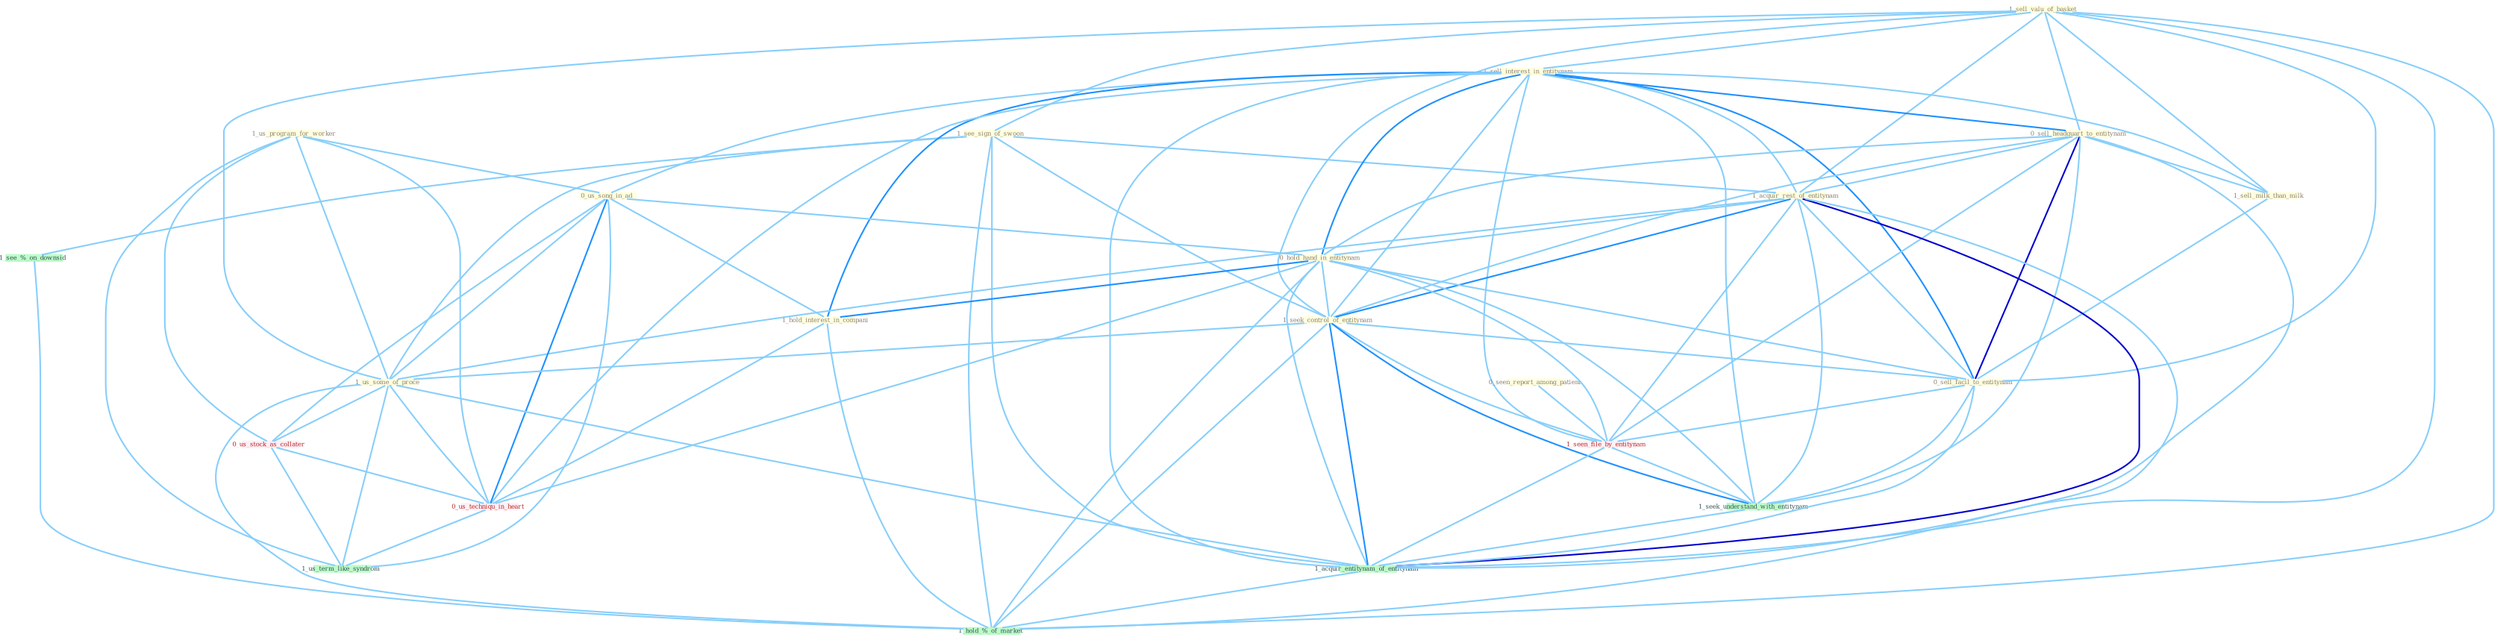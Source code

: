 Graph G{ 
    node
    [shape=polygon,style=filled,width=.5,height=.06,color="#BDFCC9",fixedsize=true,fontsize=4,
    fontcolor="#2f4f4f"];
    {node
    [color="#ffffe0", fontcolor="#8b7d6b"] "1_sell_valu_of_basket " "1_see_sign_of_swoon " "1_sell_interest_in_entitynam " "0_seen_report_among_patient " "0_sell_headquart_to_entitynam " "1_sell_milk_than_milk " "1_us_program_for_worker " "1_acquir_rest_of_entitynam " "0_us_song_in_ad " "0_hold_hand_in_entitynam " "1_seek_control_of_entitynam " "1_us_some_of_proce " "0_sell_facil_to_entitynam " "1_hold_interest_in_compani "}
{node [color="#fff0f5", fontcolor="#b22222"] "1_seen_file_by_entitynam " "0_us_stock_as_collater " "0_us_techniqu_in_heart "}
edge [color="#B0E2FF"];

	"1_sell_valu_of_basket " -- "1_see_sign_of_swoon " [w="1", color="#87cefa" ];
	"1_sell_valu_of_basket " -- "1_sell_interest_in_entitynam " [w="1", color="#87cefa" ];
	"1_sell_valu_of_basket " -- "0_sell_headquart_to_entitynam " [w="1", color="#87cefa" ];
	"1_sell_valu_of_basket " -- "1_sell_milk_than_milk " [w="1", color="#87cefa" ];
	"1_sell_valu_of_basket " -- "1_acquir_rest_of_entitynam " [w="1", color="#87cefa" ];
	"1_sell_valu_of_basket " -- "1_seek_control_of_entitynam " [w="1", color="#87cefa" ];
	"1_sell_valu_of_basket " -- "1_us_some_of_proce " [w="1", color="#87cefa" ];
	"1_sell_valu_of_basket " -- "0_sell_facil_to_entitynam " [w="1", color="#87cefa" ];
	"1_sell_valu_of_basket " -- "1_acquir_entitynam_of_entitynam " [w="1", color="#87cefa" ];
	"1_sell_valu_of_basket " -- "1_hold_%_of_market " [w="1", color="#87cefa" ];
	"1_see_sign_of_swoon " -- "1_acquir_rest_of_entitynam " [w="1", color="#87cefa" ];
	"1_see_sign_of_swoon " -- "1_seek_control_of_entitynam " [w="1", color="#87cefa" ];
	"1_see_sign_of_swoon " -- "1_us_some_of_proce " [w="1", color="#87cefa" ];
	"1_see_sign_of_swoon " -- "1_acquir_entitynam_of_entitynam " [w="1", color="#87cefa" ];
	"1_see_sign_of_swoon " -- "1_see_%_on_downsid " [w="1", color="#87cefa" ];
	"1_see_sign_of_swoon " -- "1_hold_%_of_market " [w="1", color="#87cefa" ];
	"1_sell_interest_in_entitynam " -- "0_sell_headquart_to_entitynam " [w="2", color="#1e90ff" , len=0.8];
	"1_sell_interest_in_entitynam " -- "1_sell_milk_than_milk " [w="1", color="#87cefa" ];
	"1_sell_interest_in_entitynam " -- "1_acquir_rest_of_entitynam " [w="1", color="#87cefa" ];
	"1_sell_interest_in_entitynam " -- "0_us_song_in_ad " [w="1", color="#87cefa" ];
	"1_sell_interest_in_entitynam " -- "0_hold_hand_in_entitynam " [w="2", color="#1e90ff" , len=0.8];
	"1_sell_interest_in_entitynam " -- "1_seek_control_of_entitynam " [w="1", color="#87cefa" ];
	"1_sell_interest_in_entitynam " -- "0_sell_facil_to_entitynam " [w="2", color="#1e90ff" , len=0.8];
	"1_sell_interest_in_entitynam " -- "1_hold_interest_in_compani " [w="2", color="#1e90ff" , len=0.8];
	"1_sell_interest_in_entitynam " -- "1_seen_file_by_entitynam " [w="1", color="#87cefa" ];
	"1_sell_interest_in_entitynam " -- "1_seek_understand_with_entitynam " [w="1", color="#87cefa" ];
	"1_sell_interest_in_entitynam " -- "1_acquir_entitynam_of_entitynam " [w="1", color="#87cefa" ];
	"1_sell_interest_in_entitynam " -- "0_us_techniqu_in_heart " [w="1", color="#87cefa" ];
	"0_seen_report_among_patient " -- "1_seen_file_by_entitynam " [w="1", color="#87cefa" ];
	"0_sell_headquart_to_entitynam " -- "1_sell_milk_than_milk " [w="1", color="#87cefa" ];
	"0_sell_headquart_to_entitynam " -- "1_acquir_rest_of_entitynam " [w="1", color="#87cefa" ];
	"0_sell_headquart_to_entitynam " -- "0_hold_hand_in_entitynam " [w="1", color="#87cefa" ];
	"0_sell_headquart_to_entitynam " -- "1_seek_control_of_entitynam " [w="1", color="#87cefa" ];
	"0_sell_headquart_to_entitynam " -- "0_sell_facil_to_entitynam " [w="3", color="#0000cd" , len=0.6];
	"0_sell_headquart_to_entitynam " -- "1_seen_file_by_entitynam " [w="1", color="#87cefa" ];
	"0_sell_headquart_to_entitynam " -- "1_seek_understand_with_entitynam " [w="1", color="#87cefa" ];
	"0_sell_headquart_to_entitynam " -- "1_acquir_entitynam_of_entitynam " [w="1", color="#87cefa" ];
	"1_sell_milk_than_milk " -- "0_sell_facil_to_entitynam " [w="1", color="#87cefa" ];
	"1_us_program_for_worker " -- "0_us_song_in_ad " [w="1", color="#87cefa" ];
	"1_us_program_for_worker " -- "1_us_some_of_proce " [w="1", color="#87cefa" ];
	"1_us_program_for_worker " -- "0_us_stock_as_collater " [w="1", color="#87cefa" ];
	"1_us_program_for_worker " -- "0_us_techniqu_in_heart " [w="1", color="#87cefa" ];
	"1_us_program_for_worker " -- "1_us_term_like_syndrom " [w="1", color="#87cefa" ];
	"1_acquir_rest_of_entitynam " -- "0_hold_hand_in_entitynam " [w="1", color="#87cefa" ];
	"1_acquir_rest_of_entitynam " -- "1_seek_control_of_entitynam " [w="2", color="#1e90ff" , len=0.8];
	"1_acquir_rest_of_entitynam " -- "1_us_some_of_proce " [w="1", color="#87cefa" ];
	"1_acquir_rest_of_entitynam " -- "0_sell_facil_to_entitynam " [w="1", color="#87cefa" ];
	"1_acquir_rest_of_entitynam " -- "1_seen_file_by_entitynam " [w="1", color="#87cefa" ];
	"1_acquir_rest_of_entitynam " -- "1_seek_understand_with_entitynam " [w="1", color="#87cefa" ];
	"1_acquir_rest_of_entitynam " -- "1_acquir_entitynam_of_entitynam " [w="3", color="#0000cd" , len=0.6];
	"1_acquir_rest_of_entitynam " -- "1_hold_%_of_market " [w="1", color="#87cefa" ];
	"0_us_song_in_ad " -- "0_hold_hand_in_entitynam " [w="1", color="#87cefa" ];
	"0_us_song_in_ad " -- "1_us_some_of_proce " [w="1", color="#87cefa" ];
	"0_us_song_in_ad " -- "1_hold_interest_in_compani " [w="1", color="#87cefa" ];
	"0_us_song_in_ad " -- "0_us_stock_as_collater " [w="1", color="#87cefa" ];
	"0_us_song_in_ad " -- "0_us_techniqu_in_heart " [w="2", color="#1e90ff" , len=0.8];
	"0_us_song_in_ad " -- "1_us_term_like_syndrom " [w="1", color="#87cefa" ];
	"0_hold_hand_in_entitynam " -- "1_seek_control_of_entitynam " [w="1", color="#87cefa" ];
	"0_hold_hand_in_entitynam " -- "0_sell_facil_to_entitynam " [w="1", color="#87cefa" ];
	"0_hold_hand_in_entitynam " -- "1_hold_interest_in_compani " [w="2", color="#1e90ff" , len=0.8];
	"0_hold_hand_in_entitynam " -- "1_seen_file_by_entitynam " [w="1", color="#87cefa" ];
	"0_hold_hand_in_entitynam " -- "1_seek_understand_with_entitynam " [w="1", color="#87cefa" ];
	"0_hold_hand_in_entitynam " -- "1_acquir_entitynam_of_entitynam " [w="1", color="#87cefa" ];
	"0_hold_hand_in_entitynam " -- "0_us_techniqu_in_heart " [w="1", color="#87cefa" ];
	"0_hold_hand_in_entitynam " -- "1_hold_%_of_market " [w="1", color="#87cefa" ];
	"1_seek_control_of_entitynam " -- "1_us_some_of_proce " [w="1", color="#87cefa" ];
	"1_seek_control_of_entitynam " -- "0_sell_facil_to_entitynam " [w="1", color="#87cefa" ];
	"1_seek_control_of_entitynam " -- "1_seen_file_by_entitynam " [w="1", color="#87cefa" ];
	"1_seek_control_of_entitynam " -- "1_seek_understand_with_entitynam " [w="2", color="#1e90ff" , len=0.8];
	"1_seek_control_of_entitynam " -- "1_acquir_entitynam_of_entitynam " [w="2", color="#1e90ff" , len=0.8];
	"1_seek_control_of_entitynam " -- "1_hold_%_of_market " [w="1", color="#87cefa" ];
	"1_us_some_of_proce " -- "0_us_stock_as_collater " [w="1", color="#87cefa" ];
	"1_us_some_of_proce " -- "1_acquir_entitynam_of_entitynam " [w="1", color="#87cefa" ];
	"1_us_some_of_proce " -- "0_us_techniqu_in_heart " [w="1", color="#87cefa" ];
	"1_us_some_of_proce " -- "1_us_term_like_syndrom " [w="1", color="#87cefa" ];
	"1_us_some_of_proce " -- "1_hold_%_of_market " [w="1", color="#87cefa" ];
	"0_sell_facil_to_entitynam " -- "1_seen_file_by_entitynam " [w="1", color="#87cefa" ];
	"0_sell_facil_to_entitynam " -- "1_seek_understand_with_entitynam " [w="1", color="#87cefa" ];
	"0_sell_facil_to_entitynam " -- "1_acquir_entitynam_of_entitynam " [w="1", color="#87cefa" ];
	"1_hold_interest_in_compani " -- "0_us_techniqu_in_heart " [w="1", color="#87cefa" ];
	"1_hold_interest_in_compani " -- "1_hold_%_of_market " [w="1", color="#87cefa" ];
	"1_seen_file_by_entitynam " -- "1_seek_understand_with_entitynam " [w="1", color="#87cefa" ];
	"1_seen_file_by_entitynam " -- "1_acquir_entitynam_of_entitynam " [w="1", color="#87cefa" ];
	"0_us_stock_as_collater " -- "0_us_techniqu_in_heart " [w="1", color="#87cefa" ];
	"0_us_stock_as_collater " -- "1_us_term_like_syndrom " [w="1", color="#87cefa" ];
	"1_seek_understand_with_entitynam " -- "1_acquir_entitynam_of_entitynam " [w="1", color="#87cefa" ];
	"1_acquir_entitynam_of_entitynam " -- "1_hold_%_of_market " [w="1", color="#87cefa" ];
	"0_us_techniqu_in_heart " -- "1_us_term_like_syndrom " [w="1", color="#87cefa" ];
	"1_see_%_on_downsid " -- "1_hold_%_of_market " [w="1", color="#87cefa" ];
}